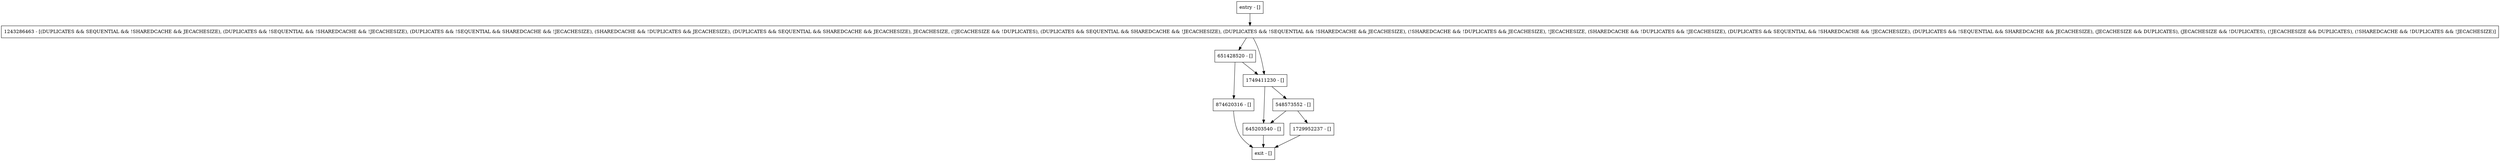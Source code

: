 digraph remove {
node [shape=record];
874620316 [label="874620316 - []"];
entry [label="entry - []"];
exit [label="exit - []"];
645203540 [label="645203540 - []"];
1243286463 [label="1243286463 - [(DUPLICATES && SEQUENTIAL && !SHAREDCACHE && JECACHESIZE), (DUPLICATES && !SEQUENTIAL && !SHAREDCACHE && !JECACHESIZE), (DUPLICATES && !SEQUENTIAL && SHAREDCACHE && !JECACHESIZE), (SHAREDCACHE && !DUPLICATES && JECACHESIZE), (DUPLICATES && SEQUENTIAL && SHAREDCACHE && JECACHESIZE), JECACHESIZE, (!JECACHESIZE && !DUPLICATES), (DUPLICATES && SEQUENTIAL && SHAREDCACHE && !JECACHESIZE), (DUPLICATES && !SEQUENTIAL && !SHAREDCACHE && JECACHESIZE), (!SHAREDCACHE && !DUPLICATES && JECACHESIZE), !JECACHESIZE, (SHAREDCACHE && !DUPLICATES && !JECACHESIZE), (DUPLICATES && SEQUENTIAL && !SHAREDCACHE && !JECACHESIZE), (DUPLICATES && !SEQUENTIAL && SHAREDCACHE && JECACHESIZE), (JECACHESIZE && DUPLICATES), (JECACHESIZE && !DUPLICATES), (!JECACHESIZE && DUPLICATES), (!SHAREDCACHE && !DUPLICATES && !JECACHESIZE)]"];
1729952237 [label="1729952237 - []"];
651428520 [label="651428520 - []"];
1749411230 [label="1749411230 - []"];
548573552 [label="548573552 - []"];
entry;
exit;
874620316 -> exit;
entry -> 1243286463;
645203540 -> exit;
1243286463 -> 651428520;
1243286463 -> 1749411230;
1729952237 -> exit;
651428520 -> 874620316;
651428520 -> 1749411230;
1749411230 -> 645203540;
1749411230 -> 548573552;
548573552 -> 645203540;
548573552 -> 1729952237;
}
